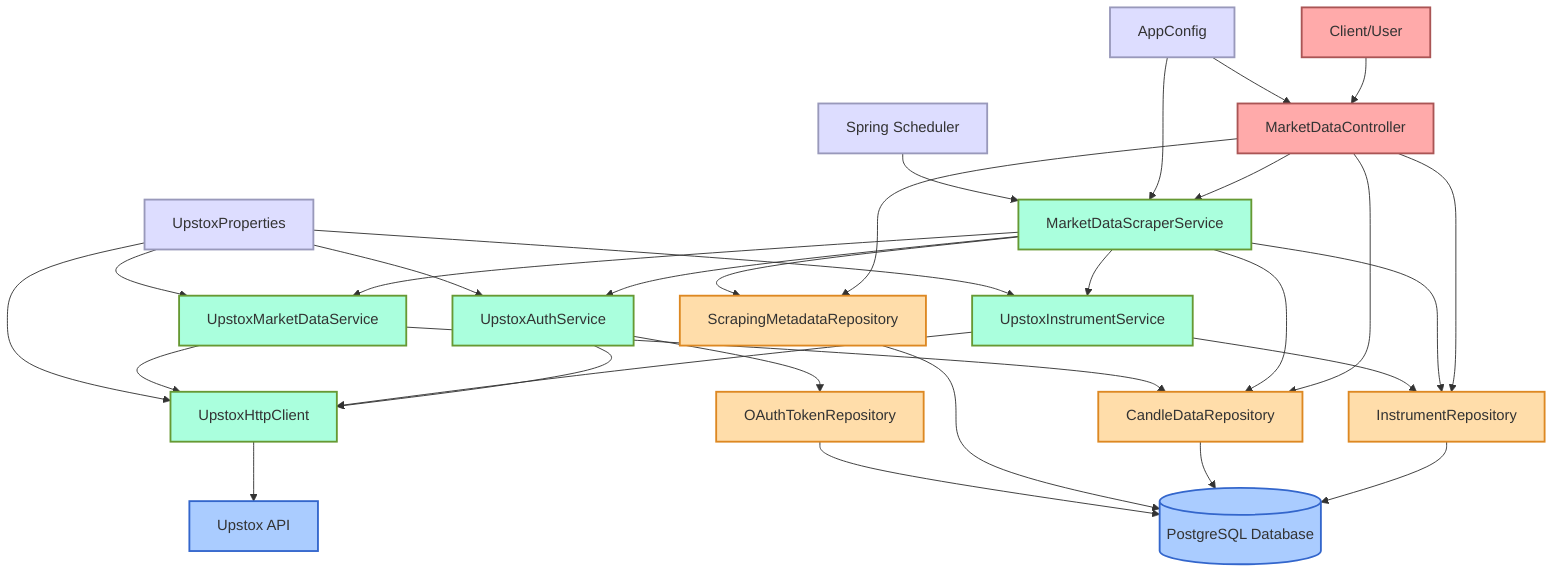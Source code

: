 graph TD
%% Main Components
    Client[Client/User]
    Controller[MarketDataController]
    DataScraper[MarketDataScraperService]
    UpstoxAuth[UpstoxAuthService]
    UpstoxHttp[UpstoxHttpClient]
    UpstoxInstrument[UpstoxInstrumentService]
    UpstoxMarket[UpstoxMarketDataService]

%% Repositories
    InstrumentRepo[InstrumentRepository]
    CandleDataRepo[CandleDataRepository]
    ScrapingMetadataRepo[ScrapingMetadataRepository]
    OAuthTokenRepo[OAuthTokenRepository]

%% External Resources
    UpstoxAPI[Upstox API]
    Database[(PostgreSQL Database)]

%% Configuration
    AppConfig[AppConfig]
    UpstoxProps[UpstoxProperties]

%% Scheduler
    Scheduler[Spring Scheduler]

%% Connections
    Client --> Controller
    Controller --> DataScraper
    Controller --> InstrumentRepo
    Controller --> CandleDataRepo
    Controller --> ScrapingMetadataRepo

    DataScraper --> UpstoxAuth
    DataScraper --> UpstoxInstrument
    DataScraper --> UpstoxMarket
    DataScraper --> InstrumentRepo
    DataScraper --> CandleDataRepo
    DataScraper --> ScrapingMetadataRepo

    UpstoxAuth --> UpstoxHttp
    UpstoxAuth --> OAuthTokenRepo

    UpstoxInstrument --> UpstoxHttp
    UpstoxInstrument --> InstrumentRepo

    UpstoxMarket --> UpstoxHttp
    UpstoxMarket --> CandleDataRepo

    UpstoxHttp --> UpstoxAPI

    InstrumentRepo --> Database
    CandleDataRepo --> Database
    ScrapingMetadataRepo --> Database
    OAuthTokenRepo --> Database

    UpstoxProps --> UpstoxAuth
    UpstoxProps --> UpstoxHttp
    UpstoxProps --> UpstoxInstrument
    UpstoxProps --> UpstoxMarket

    AppConfig --> Controller
    AppConfig --> DataScraper

    Scheduler --> DataScraper

%% Style
    classDef service fill:#afd,stroke:#693,stroke-width:2px
    classDef repo fill:#fda,stroke:#d82,stroke-width:2px
    classDef external fill:#acf,stroke:#36c,stroke-width:2px
    classDef config fill:#ddf,stroke:#99b,stroke-width:2px
    classDef client fill:#faa,stroke:#a55,stroke-width:2px

    class DataScraper,UpstoxAuth,UpstoxHttp,UpstoxInstrument,UpstoxMarket service
    class InstrumentRepo,CandleDataRepo,ScrapingMetadataRepo,OAuthTokenRepo repo
    class UpstoxAPI,Database external
    class AppConfig,UpstoxProps,Scheduler config
    class Client,Controller client